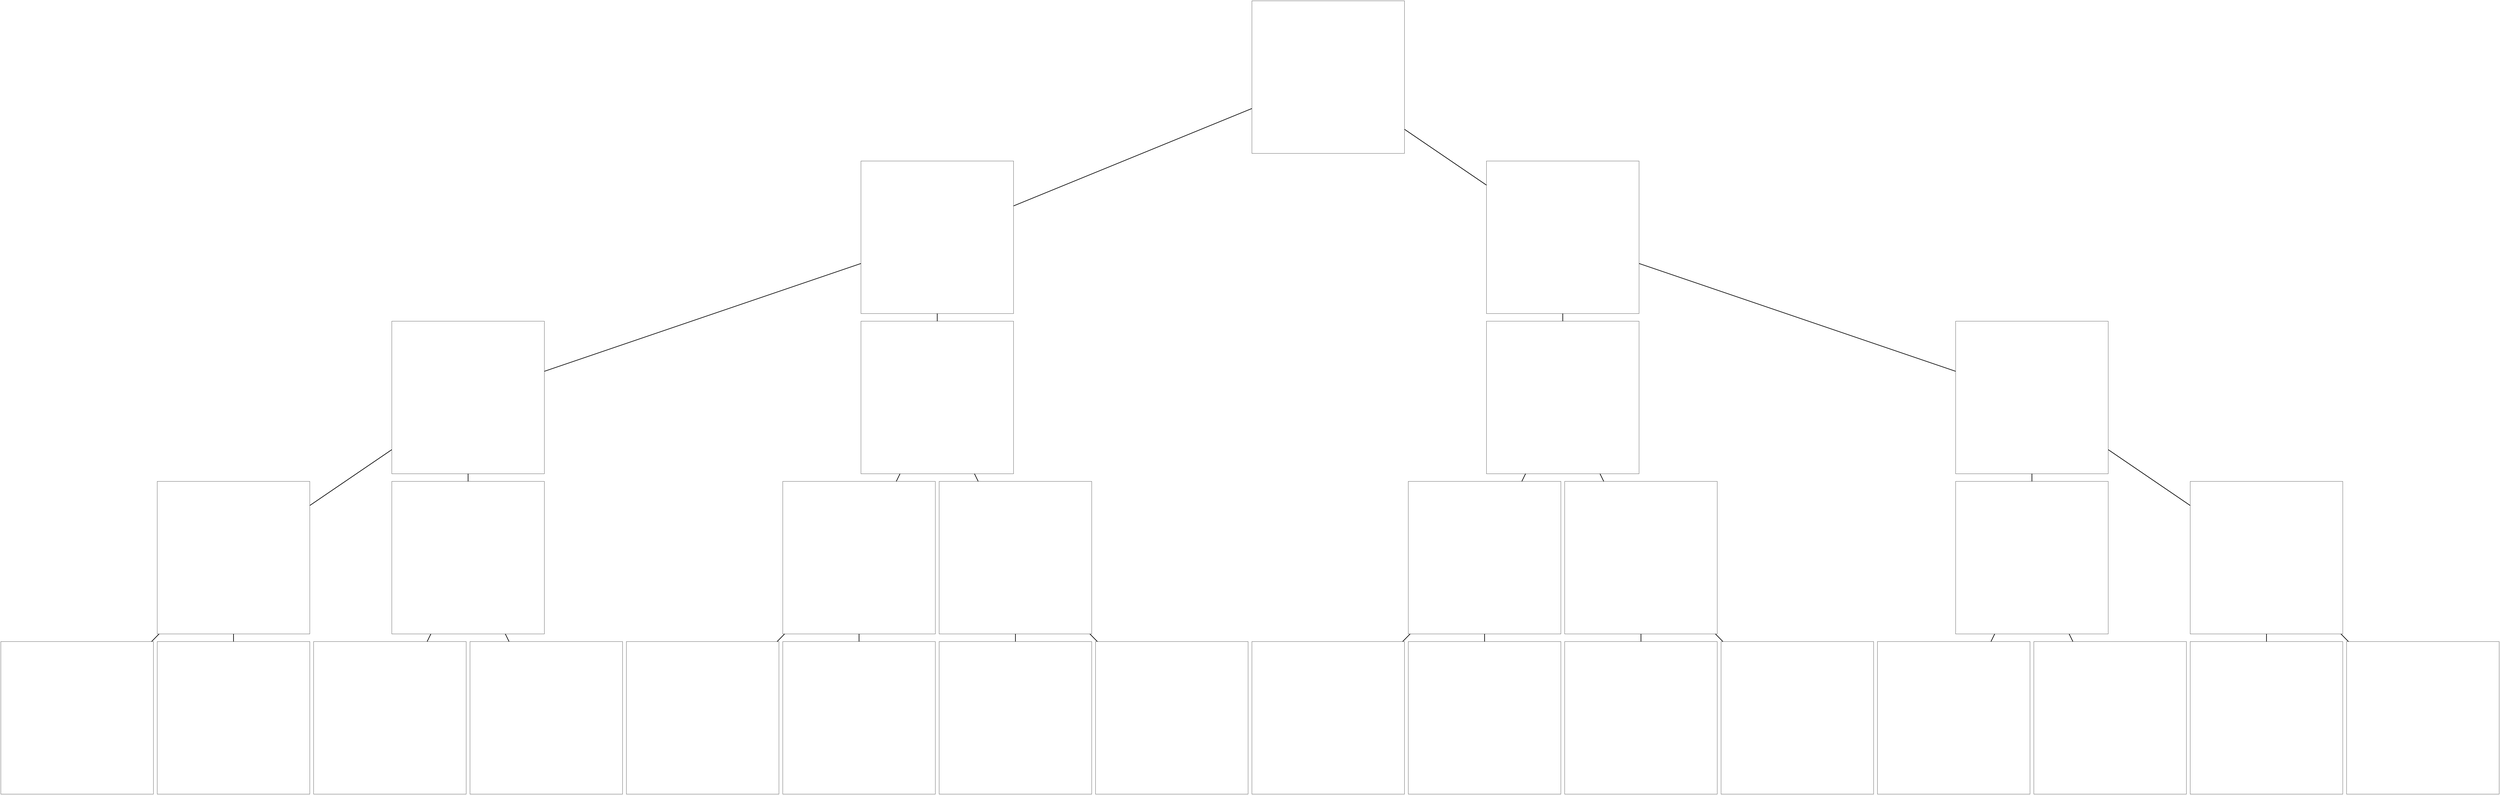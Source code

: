 // Tree
graph {
	0 [label="" height="10px" image="figures/nodes/0.png" imagescale=true shape=box width="10px"]
	00 [label="" height="10px" image="figures/nodes/00.png" imagescale=true shape=box width="10px"]
	01 [label="" height="10px" image="figures/nodes/01.png" imagescale=true shape=box width="10px"]
	0 -- 00 [label="" penwidth=3]
	0 -- 01 [label="" penwidth=3]
	000 [label="" height="10px" image="figures/nodes/000.png" imagescale=true shape=box width="10px"]
	001 [label="" height="10px" image="figures/nodes/001.png" imagescale=true shape=box width="10px"]
	00 -- 000 [label="" penwidth=3]
	00 -- 001 [label="" penwidth=3]
	0000 [label="" height="10px" image="figures/nodes/0000.png" imagescale=true shape=box width="10px"]
	0001 [label="" height="10px" image="figures/nodes/0001.png" imagescale=true shape=box width="10px"]
	000 -- 0000 [label="" penwidth=3]
	000 -- 0001 [label="" penwidth=3]
	00000 [label="" height="10px" image="figures/nodes/00000.png" imagescale=true shape=box width="10px"]
	00001 [label="" height="10px" image="figures/nodes/00001.png" imagescale=true shape=box width="10px"]
	0000 -- 00000 [label="" penwidth=3]
	0000 -- 00001 [label="" penwidth=3]
	00010 [label="" height="10px" image="figures/nodes/00010.png" imagescale=true shape=box width="10px"]
	00011 [label="" height="10px" image="figures/nodes/00011.png" imagescale=true shape=box width="10px"]
	0001 -- 00010 [label="" penwidth=3]
	0001 -- 00011 [label="" penwidth=3]
	0010 [label="" height="10px" image="figures/nodes/0010.png" imagescale=true shape=box width="10px"]
	0011 [label="" height="10px" image="figures/nodes/0011.png" imagescale=true shape=box width="10px"]
	001 -- 0010 [label="" penwidth=3]
	001 -- 0011 [label="" penwidth=3]
	00100 [label="" height="10px" image="figures/nodes/00100.png" imagescale=true shape=box width="10px"]
	00101 [label="" height="10px" image="figures/nodes/00101.png" imagescale=true shape=box width="10px"]
	0010 -- 00100 [label="" penwidth=3]
	0010 -- 00101 [label="" penwidth=3]
	00110 [label="" height="10px" image="figures/nodes/00110.png" imagescale=true shape=box width="10px"]
	00111 [label="" height="10px" image="figures/nodes/00111.png" imagescale=true shape=box width="10px"]
	0011 -- 00110 [label="" penwidth=3]
	0011 -- 00111 [label="" penwidth=3]
	010 [label="" height="10px" image="figures/nodes/010.png" imagescale=true shape=box width="10px"]
	011 [label="" height="10px" image="figures/nodes/011.png" imagescale=true shape=box width="10px"]
	01 -- 010 [label="" penwidth=3]
	01 -- 011 [label="" penwidth=3]
	0100 [label="" height="10px" image="figures/nodes/0100.png" imagescale=true shape=box width="10px"]
	0101 [label="" height="10px" image="figures/nodes/0101.png" imagescale=true shape=box width="10px"]
	010 -- 0100 [label="" penwidth=3]
	010 -- 0101 [label="" penwidth=3]
	01000 [label="" height="10px" image="figures/nodes/01000.png" imagescale=true shape=box width="10px"]
	01001 [label="" height="10px" image="figures/nodes/01001.png" imagescale=true shape=box width="10px"]
	0100 -- 01000 [label="" penwidth=3]
	0100 -- 01001 [label="" penwidth=3]
	01010 [label="" height="10px" image="figures/nodes/01010.png" imagescale=true shape=box width="10px"]
	01011 [label="" height="10px" image="figures/nodes/01011.png" imagescale=true shape=box width="10px"]
	0101 -- 01010 [label="" penwidth=3]
	0101 -- 01011 [label="" penwidth=3]
	0110 [label="" height="10px" image="figures/nodes/0110.png" imagescale=true shape=box width="10px"]
	0111 [label="" height="10px" image="figures/nodes/0111.png" imagescale=true shape=box width="10px"]
	011 -- 0110 [label="" penwidth=3]
	011 -- 0111 [label="" penwidth=3]
	01100 [label="" height="10px" image="figures/nodes/01100.png" imagescale=true shape=box width="10px"]
	01101 [label="" height="10px" image="figures/nodes/01101.png" imagescale=true shape=box width="10px"]
	0110 -- 01100 [label="" penwidth=3]
	0110 -- 01101 [label="" penwidth=3]
	01110 [label="" height="10px" image="figures/nodes/01110.png" imagescale=true shape=box width="10px"]
	01111 [label="" height="10px" image="figures/nodes/01111.png" imagescale=true shape=box width="10px"]
	0111 -- 01110 [label="" penwidth=3]
	0111 -- 01111 [label="" penwidth=3]
}
